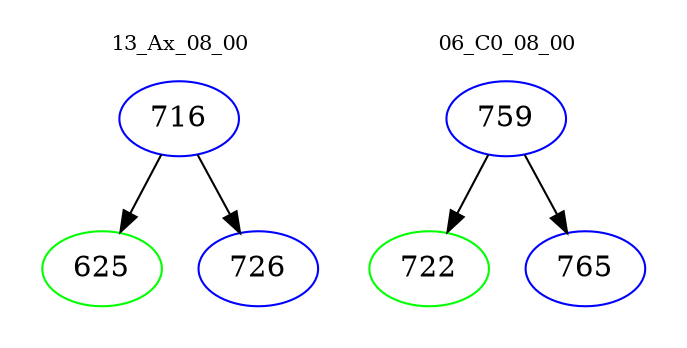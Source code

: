 digraph{
subgraph cluster_0 {
color = white
label = "13_Ax_08_00";
fontsize=10;
T0_716 [label="716", color="blue"]
T0_716 -> T0_625 [color="black"]
T0_625 [label="625", color="green"]
T0_716 -> T0_726 [color="black"]
T0_726 [label="726", color="blue"]
}
subgraph cluster_1 {
color = white
label = "06_C0_08_00";
fontsize=10;
T1_759 [label="759", color="blue"]
T1_759 -> T1_722 [color="black"]
T1_722 [label="722", color="green"]
T1_759 -> T1_765 [color="black"]
T1_765 [label="765", color="blue"]
}
}
